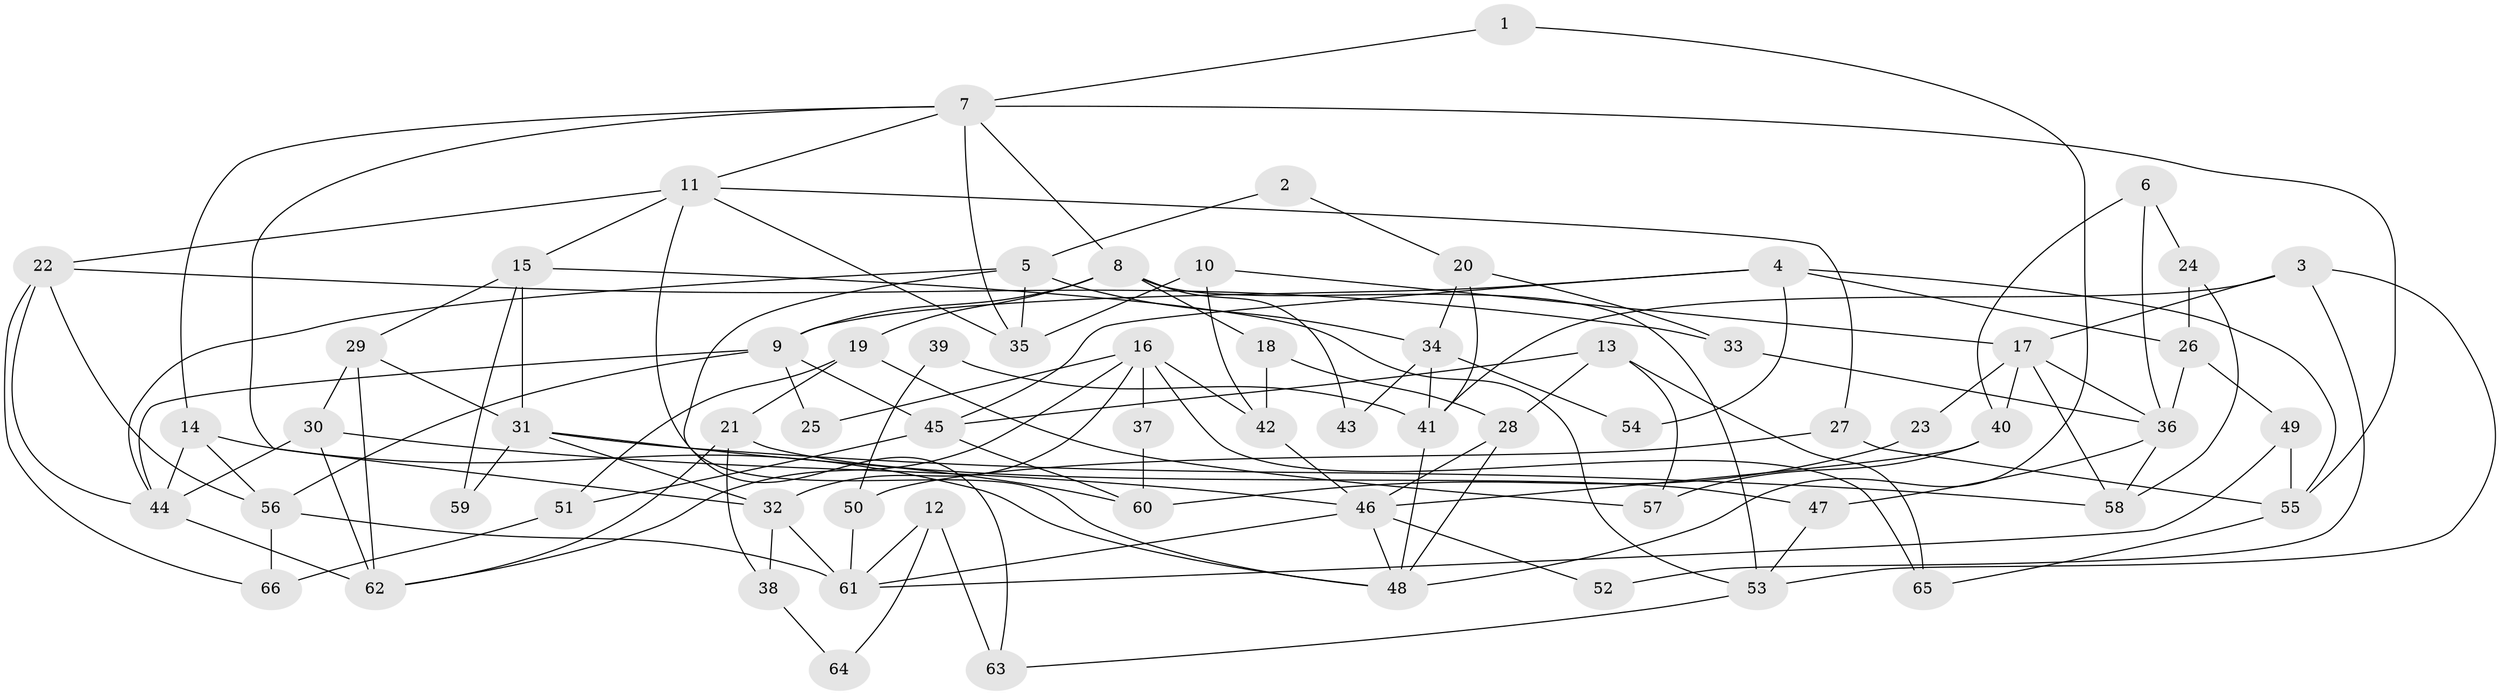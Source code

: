 // coarse degree distribution, {2: 0.13043478260869565, 7: 0.13043478260869565, 3: 0.2826086956521739, 11: 0.021739130434782608, 5: 0.15217391304347827, 9: 0.021739130434782608, 4: 0.13043478260869565, 6: 0.10869565217391304, 8: 0.021739130434782608}
// Generated by graph-tools (version 1.1) at 2025/24/03/03/25 07:24:00]
// undirected, 66 vertices, 132 edges
graph export_dot {
graph [start="1"]
  node [color=gray90,style=filled];
  1;
  2;
  3;
  4;
  5;
  6;
  7;
  8;
  9;
  10;
  11;
  12;
  13;
  14;
  15;
  16;
  17;
  18;
  19;
  20;
  21;
  22;
  23;
  24;
  25;
  26;
  27;
  28;
  29;
  30;
  31;
  32;
  33;
  34;
  35;
  36;
  37;
  38;
  39;
  40;
  41;
  42;
  43;
  44;
  45;
  46;
  47;
  48;
  49;
  50;
  51;
  52;
  53;
  54;
  55;
  56;
  57;
  58;
  59;
  60;
  61;
  62;
  63;
  64;
  65;
  66;
  1 -- 48;
  1 -- 7;
  2 -- 5;
  2 -- 20;
  3 -- 53;
  3 -- 17;
  3 -- 41;
  3 -- 52;
  4 -- 55;
  4 -- 26;
  4 -- 9;
  4 -- 45;
  4 -- 54;
  5 -- 35;
  5 -- 44;
  5 -- 34;
  5 -- 63;
  6 -- 24;
  6 -- 40;
  6 -- 36;
  7 -- 14;
  7 -- 11;
  7 -- 8;
  7 -- 32;
  7 -- 35;
  7 -- 55;
  8 -- 9;
  8 -- 18;
  8 -- 19;
  8 -- 43;
  8 -- 53;
  9 -- 44;
  9 -- 25;
  9 -- 45;
  9 -- 56;
  10 -- 35;
  10 -- 17;
  10 -- 42;
  11 -- 15;
  11 -- 48;
  11 -- 22;
  11 -- 27;
  11 -- 35;
  12 -- 63;
  12 -- 61;
  12 -- 64;
  13 -- 45;
  13 -- 28;
  13 -- 57;
  13 -- 65;
  14 -- 48;
  14 -- 44;
  14 -- 56;
  15 -- 31;
  15 -- 53;
  15 -- 29;
  15 -- 59;
  16 -- 62;
  16 -- 32;
  16 -- 25;
  16 -- 37;
  16 -- 42;
  16 -- 65;
  17 -- 40;
  17 -- 36;
  17 -- 23;
  17 -- 58;
  18 -- 42;
  18 -- 28;
  19 -- 51;
  19 -- 21;
  19 -- 57;
  20 -- 33;
  20 -- 34;
  20 -- 41;
  21 -- 62;
  21 -- 38;
  21 -- 47;
  22 -- 56;
  22 -- 33;
  22 -- 44;
  22 -- 66;
  23 -- 60;
  24 -- 58;
  24 -- 26;
  26 -- 49;
  26 -- 36;
  27 -- 55;
  27 -- 50;
  28 -- 46;
  28 -- 48;
  29 -- 62;
  29 -- 30;
  29 -- 31;
  30 -- 46;
  30 -- 44;
  30 -- 62;
  31 -- 32;
  31 -- 58;
  31 -- 59;
  31 -- 60;
  32 -- 61;
  32 -- 38;
  33 -- 36;
  34 -- 41;
  34 -- 43;
  34 -- 54;
  36 -- 58;
  36 -- 47;
  37 -- 60;
  38 -- 64;
  39 -- 50;
  39 -- 41;
  40 -- 46;
  40 -- 57;
  41 -- 48;
  42 -- 46;
  44 -- 62;
  45 -- 51;
  45 -- 60;
  46 -- 48;
  46 -- 52;
  46 -- 61;
  47 -- 53;
  49 -- 61;
  49 -- 55;
  50 -- 61;
  51 -- 66;
  53 -- 63;
  55 -- 65;
  56 -- 61;
  56 -- 66;
}
